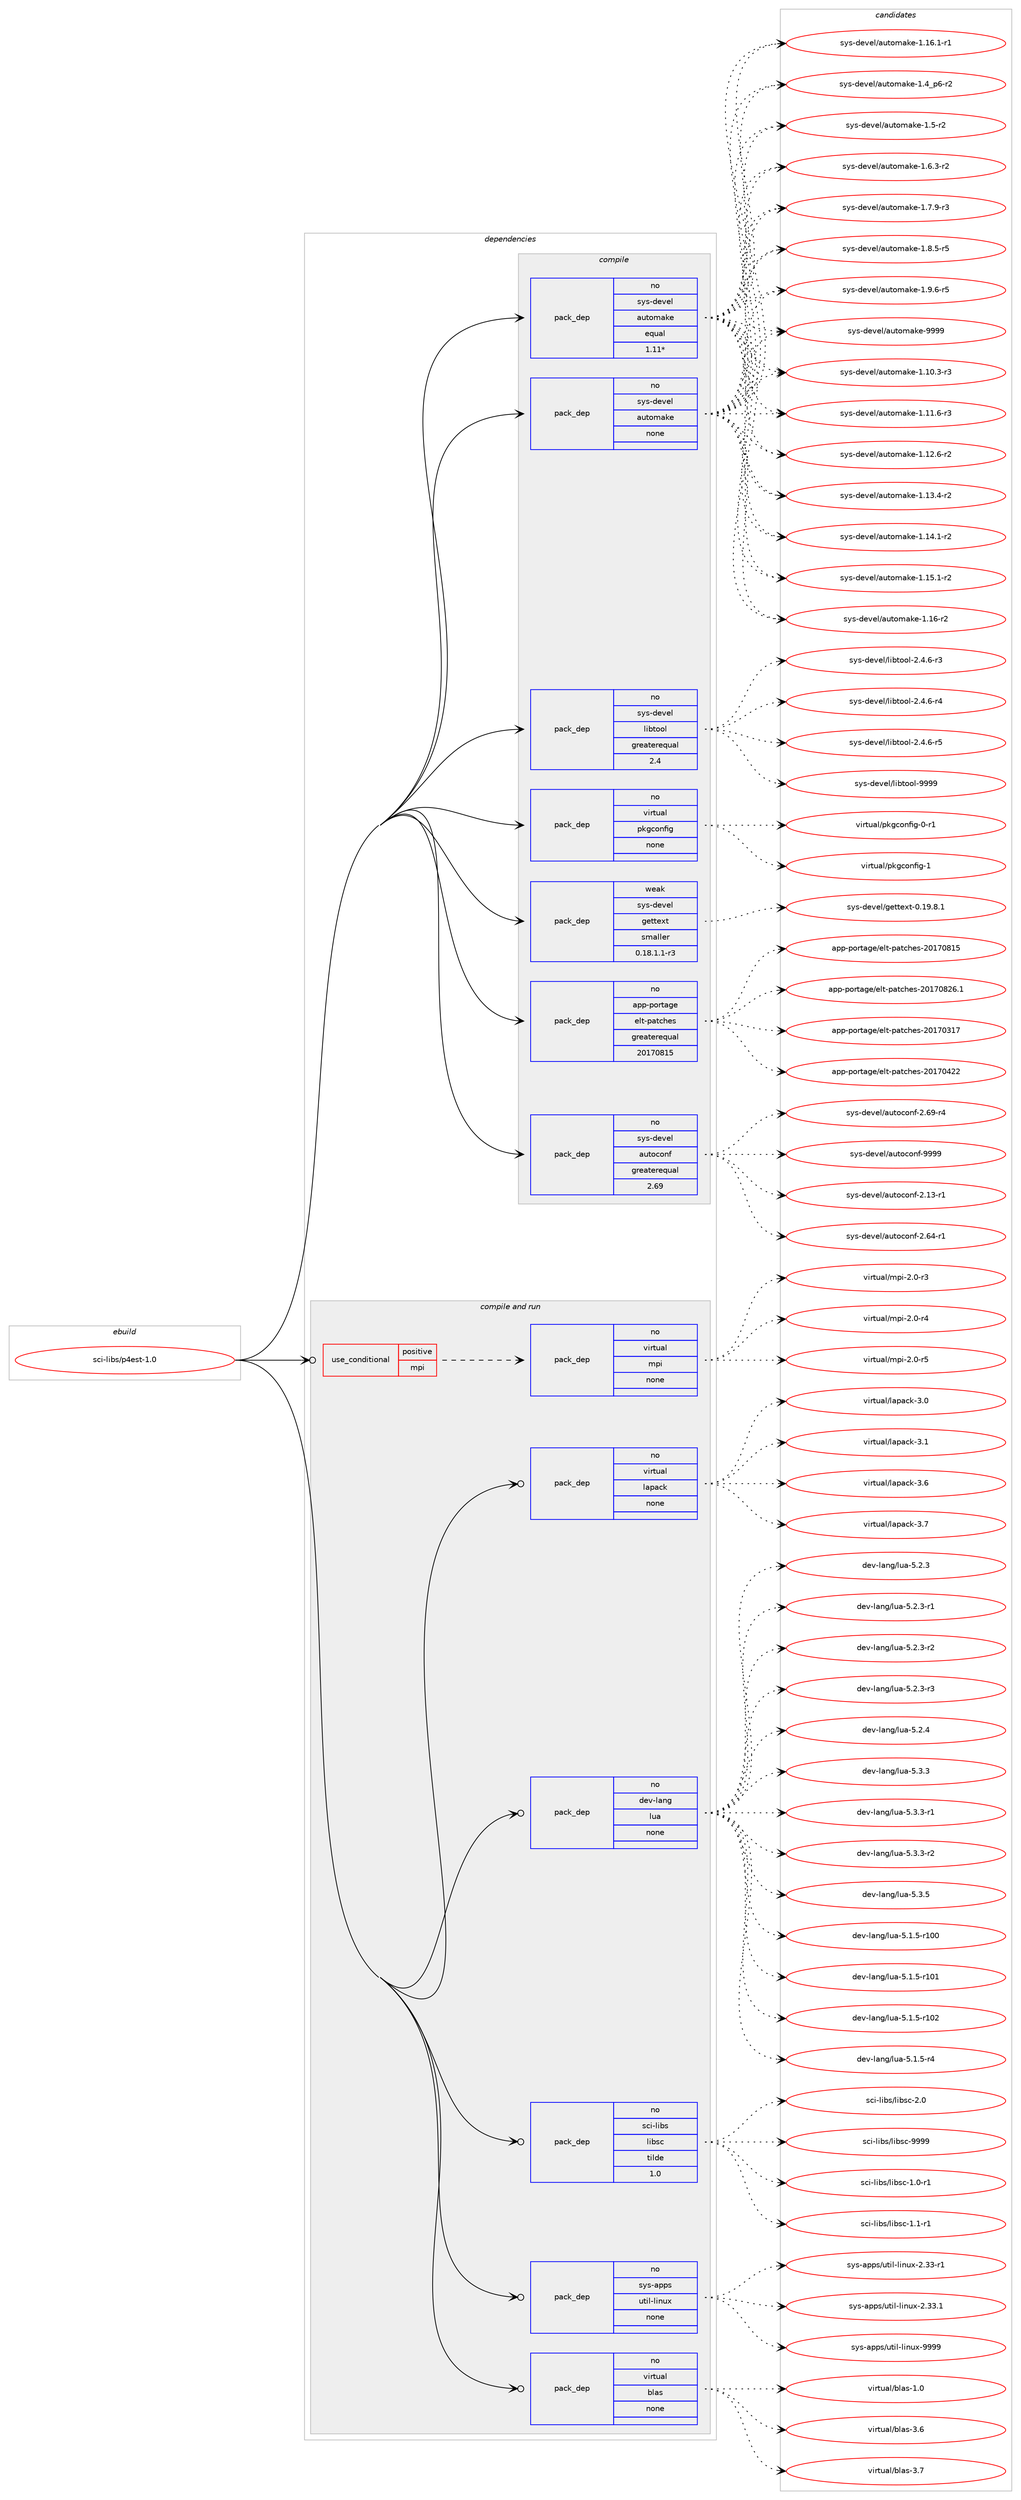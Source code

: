 digraph prolog {

# *************
# Graph options
# *************

newrank=true;
concentrate=true;
compound=true;
graph [rankdir=LR,fontname=Helvetica,fontsize=10,ranksep=1.5];#, ranksep=2.5, nodesep=0.2];
edge  [arrowhead=vee];
node  [fontname=Helvetica,fontsize=10];

# **********
# The ebuild
# **********

subgraph cluster_leftcol {
color=gray;
rank=same;
label=<<i>ebuild</i>>;
id [label="sci-libs/p4est-1.0", color=red, width=4, href="../sci-libs/p4est-1.0.svg"];
}

# ****************
# The dependencies
# ****************

subgraph cluster_midcol {
color=gray;
label=<<i>dependencies</i>>;
subgraph cluster_compile {
fillcolor="#eeeeee";
style=filled;
label=<<i>compile</i>>;
subgraph pack1213816 {
dependency1695524 [label=<<TABLE BORDER="0" CELLBORDER="1" CELLSPACING="0" CELLPADDING="4" WIDTH="220"><TR><TD ROWSPAN="6" CELLPADDING="30">pack_dep</TD></TR><TR><TD WIDTH="110">no</TD></TR><TR><TD>app-portage</TD></TR><TR><TD>elt-patches</TD></TR><TR><TD>greaterequal</TD></TR><TR><TD>20170815</TD></TR></TABLE>>, shape=none, color=blue];
}
id:e -> dependency1695524:w [weight=20,style="solid",arrowhead="vee"];
subgraph pack1213817 {
dependency1695525 [label=<<TABLE BORDER="0" CELLBORDER="1" CELLSPACING="0" CELLPADDING="4" WIDTH="220"><TR><TD ROWSPAN="6" CELLPADDING="30">pack_dep</TD></TR><TR><TD WIDTH="110">no</TD></TR><TR><TD>sys-devel</TD></TR><TR><TD>autoconf</TD></TR><TR><TD>greaterequal</TD></TR><TR><TD>2.69</TD></TR></TABLE>>, shape=none, color=blue];
}
id:e -> dependency1695525:w [weight=20,style="solid",arrowhead="vee"];
subgraph pack1213818 {
dependency1695526 [label=<<TABLE BORDER="0" CELLBORDER="1" CELLSPACING="0" CELLPADDING="4" WIDTH="220"><TR><TD ROWSPAN="6" CELLPADDING="30">pack_dep</TD></TR><TR><TD WIDTH="110">no</TD></TR><TR><TD>sys-devel</TD></TR><TR><TD>automake</TD></TR><TR><TD>equal</TD></TR><TR><TD>1.11*</TD></TR></TABLE>>, shape=none, color=blue];
}
id:e -> dependency1695526:w [weight=20,style="solid",arrowhead="vee"];
subgraph pack1213819 {
dependency1695527 [label=<<TABLE BORDER="0" CELLBORDER="1" CELLSPACING="0" CELLPADDING="4" WIDTH="220"><TR><TD ROWSPAN="6" CELLPADDING="30">pack_dep</TD></TR><TR><TD WIDTH="110">no</TD></TR><TR><TD>sys-devel</TD></TR><TR><TD>automake</TD></TR><TR><TD>none</TD></TR><TR><TD></TD></TR></TABLE>>, shape=none, color=blue];
}
id:e -> dependency1695527:w [weight=20,style="solid",arrowhead="vee"];
subgraph pack1213820 {
dependency1695528 [label=<<TABLE BORDER="0" CELLBORDER="1" CELLSPACING="0" CELLPADDING="4" WIDTH="220"><TR><TD ROWSPAN="6" CELLPADDING="30">pack_dep</TD></TR><TR><TD WIDTH="110">no</TD></TR><TR><TD>sys-devel</TD></TR><TR><TD>libtool</TD></TR><TR><TD>greaterequal</TD></TR><TR><TD>2.4</TD></TR></TABLE>>, shape=none, color=blue];
}
id:e -> dependency1695528:w [weight=20,style="solid",arrowhead="vee"];
subgraph pack1213821 {
dependency1695529 [label=<<TABLE BORDER="0" CELLBORDER="1" CELLSPACING="0" CELLPADDING="4" WIDTH="220"><TR><TD ROWSPAN="6" CELLPADDING="30">pack_dep</TD></TR><TR><TD WIDTH="110">no</TD></TR><TR><TD>virtual</TD></TR><TR><TD>pkgconfig</TD></TR><TR><TD>none</TD></TR><TR><TD></TD></TR></TABLE>>, shape=none, color=blue];
}
id:e -> dependency1695529:w [weight=20,style="solid",arrowhead="vee"];
subgraph pack1213822 {
dependency1695530 [label=<<TABLE BORDER="0" CELLBORDER="1" CELLSPACING="0" CELLPADDING="4" WIDTH="220"><TR><TD ROWSPAN="6" CELLPADDING="30">pack_dep</TD></TR><TR><TD WIDTH="110">weak</TD></TR><TR><TD>sys-devel</TD></TR><TR><TD>gettext</TD></TR><TR><TD>smaller</TD></TR><TR><TD>0.18.1.1-r3</TD></TR></TABLE>>, shape=none, color=blue];
}
id:e -> dependency1695530:w [weight=20,style="solid",arrowhead="vee"];
}
subgraph cluster_compileandrun {
fillcolor="#eeeeee";
style=filled;
label=<<i>compile and run</i>>;
subgraph cond453906 {
dependency1695531 [label=<<TABLE BORDER="0" CELLBORDER="1" CELLSPACING="0" CELLPADDING="4"><TR><TD ROWSPAN="3" CELLPADDING="10">use_conditional</TD></TR><TR><TD>positive</TD></TR><TR><TD>mpi</TD></TR></TABLE>>, shape=none, color=red];
subgraph pack1213823 {
dependency1695532 [label=<<TABLE BORDER="0" CELLBORDER="1" CELLSPACING="0" CELLPADDING="4" WIDTH="220"><TR><TD ROWSPAN="6" CELLPADDING="30">pack_dep</TD></TR><TR><TD WIDTH="110">no</TD></TR><TR><TD>virtual</TD></TR><TR><TD>mpi</TD></TR><TR><TD>none</TD></TR><TR><TD></TD></TR></TABLE>>, shape=none, color=blue];
}
dependency1695531:e -> dependency1695532:w [weight=20,style="dashed",arrowhead="vee"];
}
id:e -> dependency1695531:w [weight=20,style="solid",arrowhead="odotvee"];
subgraph pack1213824 {
dependency1695533 [label=<<TABLE BORDER="0" CELLBORDER="1" CELLSPACING="0" CELLPADDING="4" WIDTH="220"><TR><TD ROWSPAN="6" CELLPADDING="30">pack_dep</TD></TR><TR><TD WIDTH="110">no</TD></TR><TR><TD>dev-lang</TD></TR><TR><TD>lua</TD></TR><TR><TD>none</TD></TR><TR><TD></TD></TR></TABLE>>, shape=none, color=blue];
}
id:e -> dependency1695533:w [weight=20,style="solid",arrowhead="odotvee"];
subgraph pack1213825 {
dependency1695534 [label=<<TABLE BORDER="0" CELLBORDER="1" CELLSPACING="0" CELLPADDING="4" WIDTH="220"><TR><TD ROWSPAN="6" CELLPADDING="30">pack_dep</TD></TR><TR><TD WIDTH="110">no</TD></TR><TR><TD>sci-libs</TD></TR><TR><TD>libsc</TD></TR><TR><TD>tilde</TD></TR><TR><TD>1.0</TD></TR></TABLE>>, shape=none, color=blue];
}
id:e -> dependency1695534:w [weight=20,style="solid",arrowhead="odotvee"];
subgraph pack1213826 {
dependency1695535 [label=<<TABLE BORDER="0" CELLBORDER="1" CELLSPACING="0" CELLPADDING="4" WIDTH="220"><TR><TD ROWSPAN="6" CELLPADDING="30">pack_dep</TD></TR><TR><TD WIDTH="110">no</TD></TR><TR><TD>sys-apps</TD></TR><TR><TD>util-linux</TD></TR><TR><TD>none</TD></TR><TR><TD></TD></TR></TABLE>>, shape=none, color=blue];
}
id:e -> dependency1695535:w [weight=20,style="solid",arrowhead="odotvee"];
subgraph pack1213827 {
dependency1695536 [label=<<TABLE BORDER="0" CELLBORDER="1" CELLSPACING="0" CELLPADDING="4" WIDTH="220"><TR><TD ROWSPAN="6" CELLPADDING="30">pack_dep</TD></TR><TR><TD WIDTH="110">no</TD></TR><TR><TD>virtual</TD></TR><TR><TD>blas</TD></TR><TR><TD>none</TD></TR><TR><TD></TD></TR></TABLE>>, shape=none, color=blue];
}
id:e -> dependency1695536:w [weight=20,style="solid",arrowhead="odotvee"];
subgraph pack1213828 {
dependency1695537 [label=<<TABLE BORDER="0" CELLBORDER="1" CELLSPACING="0" CELLPADDING="4" WIDTH="220"><TR><TD ROWSPAN="6" CELLPADDING="30">pack_dep</TD></TR><TR><TD WIDTH="110">no</TD></TR><TR><TD>virtual</TD></TR><TR><TD>lapack</TD></TR><TR><TD>none</TD></TR><TR><TD></TD></TR></TABLE>>, shape=none, color=blue];
}
id:e -> dependency1695537:w [weight=20,style="solid",arrowhead="odotvee"];
}
subgraph cluster_run {
fillcolor="#eeeeee";
style=filled;
label=<<i>run</i>>;
}
}

# **************
# The candidates
# **************

subgraph cluster_choices {
rank=same;
color=gray;
label=<<i>candidates</i>>;

subgraph choice1213816 {
color=black;
nodesep=1;
choice97112112451121111141169710310147101108116451129711699104101115455048495548514955 [label="app-portage/elt-patches-20170317", color=red, width=4,href="../app-portage/elt-patches-20170317.svg"];
choice97112112451121111141169710310147101108116451129711699104101115455048495548525050 [label="app-portage/elt-patches-20170422", color=red, width=4,href="../app-portage/elt-patches-20170422.svg"];
choice97112112451121111141169710310147101108116451129711699104101115455048495548564953 [label="app-portage/elt-patches-20170815", color=red, width=4,href="../app-portage/elt-patches-20170815.svg"];
choice971121124511211111411697103101471011081164511297116991041011154550484955485650544649 [label="app-portage/elt-patches-20170826.1", color=red, width=4,href="../app-portage/elt-patches-20170826.1.svg"];
dependency1695524:e -> choice97112112451121111141169710310147101108116451129711699104101115455048495548514955:w [style=dotted,weight="100"];
dependency1695524:e -> choice97112112451121111141169710310147101108116451129711699104101115455048495548525050:w [style=dotted,weight="100"];
dependency1695524:e -> choice97112112451121111141169710310147101108116451129711699104101115455048495548564953:w [style=dotted,weight="100"];
dependency1695524:e -> choice971121124511211111411697103101471011081164511297116991041011154550484955485650544649:w [style=dotted,weight="100"];
}
subgraph choice1213817 {
color=black;
nodesep=1;
choice1151211154510010111810110847971171161119911111010245504649514511449 [label="sys-devel/autoconf-2.13-r1", color=red, width=4,href="../sys-devel/autoconf-2.13-r1.svg"];
choice1151211154510010111810110847971171161119911111010245504654524511449 [label="sys-devel/autoconf-2.64-r1", color=red, width=4,href="../sys-devel/autoconf-2.64-r1.svg"];
choice1151211154510010111810110847971171161119911111010245504654574511452 [label="sys-devel/autoconf-2.69-r4", color=red, width=4,href="../sys-devel/autoconf-2.69-r4.svg"];
choice115121115451001011181011084797117116111991111101024557575757 [label="sys-devel/autoconf-9999", color=red, width=4,href="../sys-devel/autoconf-9999.svg"];
dependency1695525:e -> choice1151211154510010111810110847971171161119911111010245504649514511449:w [style=dotted,weight="100"];
dependency1695525:e -> choice1151211154510010111810110847971171161119911111010245504654524511449:w [style=dotted,weight="100"];
dependency1695525:e -> choice1151211154510010111810110847971171161119911111010245504654574511452:w [style=dotted,weight="100"];
dependency1695525:e -> choice115121115451001011181011084797117116111991111101024557575757:w [style=dotted,weight="100"];
}
subgraph choice1213818 {
color=black;
nodesep=1;
choice11512111545100101118101108479711711611110997107101454946494846514511451 [label="sys-devel/automake-1.10.3-r3", color=red, width=4,href="../sys-devel/automake-1.10.3-r3.svg"];
choice11512111545100101118101108479711711611110997107101454946494946544511451 [label="sys-devel/automake-1.11.6-r3", color=red, width=4,href="../sys-devel/automake-1.11.6-r3.svg"];
choice11512111545100101118101108479711711611110997107101454946495046544511450 [label="sys-devel/automake-1.12.6-r2", color=red, width=4,href="../sys-devel/automake-1.12.6-r2.svg"];
choice11512111545100101118101108479711711611110997107101454946495146524511450 [label="sys-devel/automake-1.13.4-r2", color=red, width=4,href="../sys-devel/automake-1.13.4-r2.svg"];
choice11512111545100101118101108479711711611110997107101454946495246494511450 [label="sys-devel/automake-1.14.1-r2", color=red, width=4,href="../sys-devel/automake-1.14.1-r2.svg"];
choice11512111545100101118101108479711711611110997107101454946495346494511450 [label="sys-devel/automake-1.15.1-r2", color=red, width=4,href="../sys-devel/automake-1.15.1-r2.svg"];
choice1151211154510010111810110847971171161111099710710145494649544511450 [label="sys-devel/automake-1.16-r2", color=red, width=4,href="../sys-devel/automake-1.16-r2.svg"];
choice11512111545100101118101108479711711611110997107101454946495446494511449 [label="sys-devel/automake-1.16.1-r1", color=red, width=4,href="../sys-devel/automake-1.16.1-r1.svg"];
choice115121115451001011181011084797117116111109971071014549465295112544511450 [label="sys-devel/automake-1.4_p6-r2", color=red, width=4,href="../sys-devel/automake-1.4_p6-r2.svg"];
choice11512111545100101118101108479711711611110997107101454946534511450 [label="sys-devel/automake-1.5-r2", color=red, width=4,href="../sys-devel/automake-1.5-r2.svg"];
choice115121115451001011181011084797117116111109971071014549465446514511450 [label="sys-devel/automake-1.6.3-r2", color=red, width=4,href="../sys-devel/automake-1.6.3-r2.svg"];
choice115121115451001011181011084797117116111109971071014549465546574511451 [label="sys-devel/automake-1.7.9-r3", color=red, width=4,href="../sys-devel/automake-1.7.9-r3.svg"];
choice115121115451001011181011084797117116111109971071014549465646534511453 [label="sys-devel/automake-1.8.5-r5", color=red, width=4,href="../sys-devel/automake-1.8.5-r5.svg"];
choice115121115451001011181011084797117116111109971071014549465746544511453 [label="sys-devel/automake-1.9.6-r5", color=red, width=4,href="../sys-devel/automake-1.9.6-r5.svg"];
choice115121115451001011181011084797117116111109971071014557575757 [label="sys-devel/automake-9999", color=red, width=4,href="../sys-devel/automake-9999.svg"];
dependency1695526:e -> choice11512111545100101118101108479711711611110997107101454946494846514511451:w [style=dotted,weight="100"];
dependency1695526:e -> choice11512111545100101118101108479711711611110997107101454946494946544511451:w [style=dotted,weight="100"];
dependency1695526:e -> choice11512111545100101118101108479711711611110997107101454946495046544511450:w [style=dotted,weight="100"];
dependency1695526:e -> choice11512111545100101118101108479711711611110997107101454946495146524511450:w [style=dotted,weight="100"];
dependency1695526:e -> choice11512111545100101118101108479711711611110997107101454946495246494511450:w [style=dotted,weight="100"];
dependency1695526:e -> choice11512111545100101118101108479711711611110997107101454946495346494511450:w [style=dotted,weight="100"];
dependency1695526:e -> choice1151211154510010111810110847971171161111099710710145494649544511450:w [style=dotted,weight="100"];
dependency1695526:e -> choice11512111545100101118101108479711711611110997107101454946495446494511449:w [style=dotted,weight="100"];
dependency1695526:e -> choice115121115451001011181011084797117116111109971071014549465295112544511450:w [style=dotted,weight="100"];
dependency1695526:e -> choice11512111545100101118101108479711711611110997107101454946534511450:w [style=dotted,weight="100"];
dependency1695526:e -> choice115121115451001011181011084797117116111109971071014549465446514511450:w [style=dotted,weight="100"];
dependency1695526:e -> choice115121115451001011181011084797117116111109971071014549465546574511451:w [style=dotted,weight="100"];
dependency1695526:e -> choice115121115451001011181011084797117116111109971071014549465646534511453:w [style=dotted,weight="100"];
dependency1695526:e -> choice115121115451001011181011084797117116111109971071014549465746544511453:w [style=dotted,weight="100"];
dependency1695526:e -> choice115121115451001011181011084797117116111109971071014557575757:w [style=dotted,weight="100"];
}
subgraph choice1213819 {
color=black;
nodesep=1;
choice11512111545100101118101108479711711611110997107101454946494846514511451 [label="sys-devel/automake-1.10.3-r3", color=red, width=4,href="../sys-devel/automake-1.10.3-r3.svg"];
choice11512111545100101118101108479711711611110997107101454946494946544511451 [label="sys-devel/automake-1.11.6-r3", color=red, width=4,href="../sys-devel/automake-1.11.6-r3.svg"];
choice11512111545100101118101108479711711611110997107101454946495046544511450 [label="sys-devel/automake-1.12.6-r2", color=red, width=4,href="../sys-devel/automake-1.12.6-r2.svg"];
choice11512111545100101118101108479711711611110997107101454946495146524511450 [label="sys-devel/automake-1.13.4-r2", color=red, width=4,href="../sys-devel/automake-1.13.4-r2.svg"];
choice11512111545100101118101108479711711611110997107101454946495246494511450 [label="sys-devel/automake-1.14.1-r2", color=red, width=4,href="../sys-devel/automake-1.14.1-r2.svg"];
choice11512111545100101118101108479711711611110997107101454946495346494511450 [label="sys-devel/automake-1.15.1-r2", color=red, width=4,href="../sys-devel/automake-1.15.1-r2.svg"];
choice1151211154510010111810110847971171161111099710710145494649544511450 [label="sys-devel/automake-1.16-r2", color=red, width=4,href="../sys-devel/automake-1.16-r2.svg"];
choice11512111545100101118101108479711711611110997107101454946495446494511449 [label="sys-devel/automake-1.16.1-r1", color=red, width=4,href="../sys-devel/automake-1.16.1-r1.svg"];
choice115121115451001011181011084797117116111109971071014549465295112544511450 [label="sys-devel/automake-1.4_p6-r2", color=red, width=4,href="../sys-devel/automake-1.4_p6-r2.svg"];
choice11512111545100101118101108479711711611110997107101454946534511450 [label="sys-devel/automake-1.5-r2", color=red, width=4,href="../sys-devel/automake-1.5-r2.svg"];
choice115121115451001011181011084797117116111109971071014549465446514511450 [label="sys-devel/automake-1.6.3-r2", color=red, width=4,href="../sys-devel/automake-1.6.3-r2.svg"];
choice115121115451001011181011084797117116111109971071014549465546574511451 [label="sys-devel/automake-1.7.9-r3", color=red, width=4,href="../sys-devel/automake-1.7.9-r3.svg"];
choice115121115451001011181011084797117116111109971071014549465646534511453 [label="sys-devel/automake-1.8.5-r5", color=red, width=4,href="../sys-devel/automake-1.8.5-r5.svg"];
choice115121115451001011181011084797117116111109971071014549465746544511453 [label="sys-devel/automake-1.9.6-r5", color=red, width=4,href="../sys-devel/automake-1.9.6-r5.svg"];
choice115121115451001011181011084797117116111109971071014557575757 [label="sys-devel/automake-9999", color=red, width=4,href="../sys-devel/automake-9999.svg"];
dependency1695527:e -> choice11512111545100101118101108479711711611110997107101454946494846514511451:w [style=dotted,weight="100"];
dependency1695527:e -> choice11512111545100101118101108479711711611110997107101454946494946544511451:w [style=dotted,weight="100"];
dependency1695527:e -> choice11512111545100101118101108479711711611110997107101454946495046544511450:w [style=dotted,weight="100"];
dependency1695527:e -> choice11512111545100101118101108479711711611110997107101454946495146524511450:w [style=dotted,weight="100"];
dependency1695527:e -> choice11512111545100101118101108479711711611110997107101454946495246494511450:w [style=dotted,weight="100"];
dependency1695527:e -> choice11512111545100101118101108479711711611110997107101454946495346494511450:w [style=dotted,weight="100"];
dependency1695527:e -> choice1151211154510010111810110847971171161111099710710145494649544511450:w [style=dotted,weight="100"];
dependency1695527:e -> choice11512111545100101118101108479711711611110997107101454946495446494511449:w [style=dotted,weight="100"];
dependency1695527:e -> choice115121115451001011181011084797117116111109971071014549465295112544511450:w [style=dotted,weight="100"];
dependency1695527:e -> choice11512111545100101118101108479711711611110997107101454946534511450:w [style=dotted,weight="100"];
dependency1695527:e -> choice115121115451001011181011084797117116111109971071014549465446514511450:w [style=dotted,weight="100"];
dependency1695527:e -> choice115121115451001011181011084797117116111109971071014549465546574511451:w [style=dotted,weight="100"];
dependency1695527:e -> choice115121115451001011181011084797117116111109971071014549465646534511453:w [style=dotted,weight="100"];
dependency1695527:e -> choice115121115451001011181011084797117116111109971071014549465746544511453:w [style=dotted,weight="100"];
dependency1695527:e -> choice115121115451001011181011084797117116111109971071014557575757:w [style=dotted,weight="100"];
}
subgraph choice1213820 {
color=black;
nodesep=1;
choice1151211154510010111810110847108105981161111111084550465246544511451 [label="sys-devel/libtool-2.4.6-r3", color=red, width=4,href="../sys-devel/libtool-2.4.6-r3.svg"];
choice1151211154510010111810110847108105981161111111084550465246544511452 [label="sys-devel/libtool-2.4.6-r4", color=red, width=4,href="../sys-devel/libtool-2.4.6-r4.svg"];
choice1151211154510010111810110847108105981161111111084550465246544511453 [label="sys-devel/libtool-2.4.6-r5", color=red, width=4,href="../sys-devel/libtool-2.4.6-r5.svg"];
choice1151211154510010111810110847108105981161111111084557575757 [label="sys-devel/libtool-9999", color=red, width=4,href="../sys-devel/libtool-9999.svg"];
dependency1695528:e -> choice1151211154510010111810110847108105981161111111084550465246544511451:w [style=dotted,weight="100"];
dependency1695528:e -> choice1151211154510010111810110847108105981161111111084550465246544511452:w [style=dotted,weight="100"];
dependency1695528:e -> choice1151211154510010111810110847108105981161111111084550465246544511453:w [style=dotted,weight="100"];
dependency1695528:e -> choice1151211154510010111810110847108105981161111111084557575757:w [style=dotted,weight="100"];
}
subgraph choice1213821 {
color=black;
nodesep=1;
choice11810511411611797108471121071039911111010210510345484511449 [label="virtual/pkgconfig-0-r1", color=red, width=4,href="../virtual/pkgconfig-0-r1.svg"];
choice1181051141161179710847112107103991111101021051034549 [label="virtual/pkgconfig-1", color=red, width=4,href="../virtual/pkgconfig-1.svg"];
dependency1695529:e -> choice11810511411611797108471121071039911111010210510345484511449:w [style=dotted,weight="100"];
dependency1695529:e -> choice1181051141161179710847112107103991111101021051034549:w [style=dotted,weight="100"];
}
subgraph choice1213822 {
color=black;
nodesep=1;
choice1151211154510010111810110847103101116116101120116454846495746564649 [label="sys-devel/gettext-0.19.8.1", color=red, width=4,href="../sys-devel/gettext-0.19.8.1.svg"];
dependency1695530:e -> choice1151211154510010111810110847103101116116101120116454846495746564649:w [style=dotted,weight="100"];
}
subgraph choice1213823 {
color=black;
nodesep=1;
choice1181051141161179710847109112105455046484511451 [label="virtual/mpi-2.0-r3", color=red, width=4,href="../virtual/mpi-2.0-r3.svg"];
choice1181051141161179710847109112105455046484511452 [label="virtual/mpi-2.0-r4", color=red, width=4,href="../virtual/mpi-2.0-r4.svg"];
choice1181051141161179710847109112105455046484511453 [label="virtual/mpi-2.0-r5", color=red, width=4,href="../virtual/mpi-2.0-r5.svg"];
dependency1695532:e -> choice1181051141161179710847109112105455046484511451:w [style=dotted,weight="100"];
dependency1695532:e -> choice1181051141161179710847109112105455046484511452:w [style=dotted,weight="100"];
dependency1695532:e -> choice1181051141161179710847109112105455046484511453:w [style=dotted,weight="100"];
}
subgraph choice1213824 {
color=black;
nodesep=1;
choice1001011184510897110103471081179745534649465345114494848 [label="dev-lang/lua-5.1.5-r100", color=red, width=4,href="../dev-lang/lua-5.1.5-r100.svg"];
choice1001011184510897110103471081179745534649465345114494849 [label="dev-lang/lua-5.1.5-r101", color=red, width=4,href="../dev-lang/lua-5.1.5-r101.svg"];
choice1001011184510897110103471081179745534649465345114494850 [label="dev-lang/lua-5.1.5-r102", color=red, width=4,href="../dev-lang/lua-5.1.5-r102.svg"];
choice100101118451089711010347108117974553464946534511452 [label="dev-lang/lua-5.1.5-r4", color=red, width=4,href="../dev-lang/lua-5.1.5-r4.svg"];
choice10010111845108971101034710811797455346504651 [label="dev-lang/lua-5.2.3", color=red, width=4,href="../dev-lang/lua-5.2.3.svg"];
choice100101118451089711010347108117974553465046514511449 [label="dev-lang/lua-5.2.3-r1", color=red, width=4,href="../dev-lang/lua-5.2.3-r1.svg"];
choice100101118451089711010347108117974553465046514511450 [label="dev-lang/lua-5.2.3-r2", color=red, width=4,href="../dev-lang/lua-5.2.3-r2.svg"];
choice100101118451089711010347108117974553465046514511451 [label="dev-lang/lua-5.2.3-r3", color=red, width=4,href="../dev-lang/lua-5.2.3-r3.svg"];
choice10010111845108971101034710811797455346504652 [label="dev-lang/lua-5.2.4", color=red, width=4,href="../dev-lang/lua-5.2.4.svg"];
choice10010111845108971101034710811797455346514651 [label="dev-lang/lua-5.3.3", color=red, width=4,href="../dev-lang/lua-5.3.3.svg"];
choice100101118451089711010347108117974553465146514511449 [label="dev-lang/lua-5.3.3-r1", color=red, width=4,href="../dev-lang/lua-5.3.3-r1.svg"];
choice100101118451089711010347108117974553465146514511450 [label="dev-lang/lua-5.3.3-r2", color=red, width=4,href="../dev-lang/lua-5.3.3-r2.svg"];
choice10010111845108971101034710811797455346514653 [label="dev-lang/lua-5.3.5", color=red, width=4,href="../dev-lang/lua-5.3.5.svg"];
dependency1695533:e -> choice1001011184510897110103471081179745534649465345114494848:w [style=dotted,weight="100"];
dependency1695533:e -> choice1001011184510897110103471081179745534649465345114494849:w [style=dotted,weight="100"];
dependency1695533:e -> choice1001011184510897110103471081179745534649465345114494850:w [style=dotted,weight="100"];
dependency1695533:e -> choice100101118451089711010347108117974553464946534511452:w [style=dotted,weight="100"];
dependency1695533:e -> choice10010111845108971101034710811797455346504651:w [style=dotted,weight="100"];
dependency1695533:e -> choice100101118451089711010347108117974553465046514511449:w [style=dotted,weight="100"];
dependency1695533:e -> choice100101118451089711010347108117974553465046514511450:w [style=dotted,weight="100"];
dependency1695533:e -> choice100101118451089711010347108117974553465046514511451:w [style=dotted,weight="100"];
dependency1695533:e -> choice10010111845108971101034710811797455346504652:w [style=dotted,weight="100"];
dependency1695533:e -> choice10010111845108971101034710811797455346514651:w [style=dotted,weight="100"];
dependency1695533:e -> choice100101118451089711010347108117974553465146514511449:w [style=dotted,weight="100"];
dependency1695533:e -> choice100101118451089711010347108117974553465146514511450:w [style=dotted,weight="100"];
dependency1695533:e -> choice10010111845108971101034710811797455346514653:w [style=dotted,weight="100"];
}
subgraph choice1213825 {
color=black;
nodesep=1;
choice115991054510810598115471081059811599454946484511449 [label="sci-libs/libsc-1.0-r1", color=red, width=4,href="../sci-libs/libsc-1.0-r1.svg"];
choice115991054510810598115471081059811599454946494511449 [label="sci-libs/libsc-1.1-r1", color=red, width=4,href="../sci-libs/libsc-1.1-r1.svg"];
choice11599105451081059811547108105981159945504648 [label="sci-libs/libsc-2.0", color=red, width=4,href="../sci-libs/libsc-2.0.svg"];
choice1159910545108105981154710810598115994557575757 [label="sci-libs/libsc-9999", color=red, width=4,href="../sci-libs/libsc-9999.svg"];
dependency1695534:e -> choice115991054510810598115471081059811599454946484511449:w [style=dotted,weight="100"];
dependency1695534:e -> choice115991054510810598115471081059811599454946494511449:w [style=dotted,weight="100"];
dependency1695534:e -> choice11599105451081059811547108105981159945504648:w [style=dotted,weight="100"];
dependency1695534:e -> choice1159910545108105981154710810598115994557575757:w [style=dotted,weight="100"];
}
subgraph choice1213826 {
color=black;
nodesep=1;
choice1151211154597112112115471171161051084510810511011712045504651514511449 [label="sys-apps/util-linux-2.33-r1", color=red, width=4,href="../sys-apps/util-linux-2.33-r1.svg"];
choice1151211154597112112115471171161051084510810511011712045504651514649 [label="sys-apps/util-linux-2.33.1", color=red, width=4,href="../sys-apps/util-linux-2.33.1.svg"];
choice115121115459711211211547117116105108451081051101171204557575757 [label="sys-apps/util-linux-9999", color=red, width=4,href="../sys-apps/util-linux-9999.svg"];
dependency1695535:e -> choice1151211154597112112115471171161051084510810511011712045504651514511449:w [style=dotted,weight="100"];
dependency1695535:e -> choice1151211154597112112115471171161051084510810511011712045504651514649:w [style=dotted,weight="100"];
dependency1695535:e -> choice115121115459711211211547117116105108451081051101171204557575757:w [style=dotted,weight="100"];
}
subgraph choice1213827 {
color=black;
nodesep=1;
choice1181051141161179710847981089711545494648 [label="virtual/blas-1.0", color=red, width=4,href="../virtual/blas-1.0.svg"];
choice1181051141161179710847981089711545514654 [label="virtual/blas-3.6", color=red, width=4,href="../virtual/blas-3.6.svg"];
choice1181051141161179710847981089711545514655 [label="virtual/blas-3.7", color=red, width=4,href="../virtual/blas-3.7.svg"];
dependency1695536:e -> choice1181051141161179710847981089711545494648:w [style=dotted,weight="100"];
dependency1695536:e -> choice1181051141161179710847981089711545514654:w [style=dotted,weight="100"];
dependency1695536:e -> choice1181051141161179710847981089711545514655:w [style=dotted,weight="100"];
}
subgraph choice1213828 {
color=black;
nodesep=1;
choice118105114116117971084710897112979910745514648 [label="virtual/lapack-3.0", color=red, width=4,href="../virtual/lapack-3.0.svg"];
choice118105114116117971084710897112979910745514649 [label="virtual/lapack-3.1", color=red, width=4,href="../virtual/lapack-3.1.svg"];
choice118105114116117971084710897112979910745514654 [label="virtual/lapack-3.6", color=red, width=4,href="../virtual/lapack-3.6.svg"];
choice118105114116117971084710897112979910745514655 [label="virtual/lapack-3.7", color=red, width=4,href="../virtual/lapack-3.7.svg"];
dependency1695537:e -> choice118105114116117971084710897112979910745514648:w [style=dotted,weight="100"];
dependency1695537:e -> choice118105114116117971084710897112979910745514649:w [style=dotted,weight="100"];
dependency1695537:e -> choice118105114116117971084710897112979910745514654:w [style=dotted,weight="100"];
dependency1695537:e -> choice118105114116117971084710897112979910745514655:w [style=dotted,weight="100"];
}
}

}
